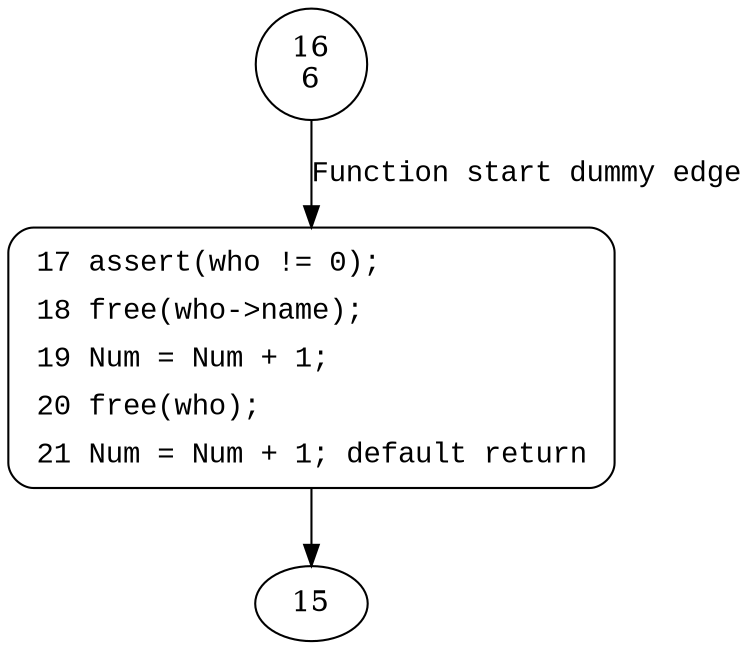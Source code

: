 digraph Person_destroy {
16 [shape="circle" label="16\n6"]
17 [shape="circle" label="17\n5"]
17 [style="filled,bold" penwidth="1" fillcolor="white" fontname="Courier New" shape="Mrecord" label=<<table border="0" cellborder="0" cellpadding="3" bgcolor="white"><tr><td align="right">17</td><td align="left">assert(who != 0);</td></tr><tr><td align="right">18</td><td align="left">free(who-&gt;name);</td></tr><tr><td align="right">19</td><td align="left">Num = Num + 1;</td></tr><tr><td align="right">20</td><td align="left">free(who);</td></tr><tr><td align="right">21</td><td align="left">Num = Num + 1; default return</td></tr></table>>]
17 -> 15[label=""]
16 -> 17 [label="Function start dummy edge" fontname="Courier New"]
}
